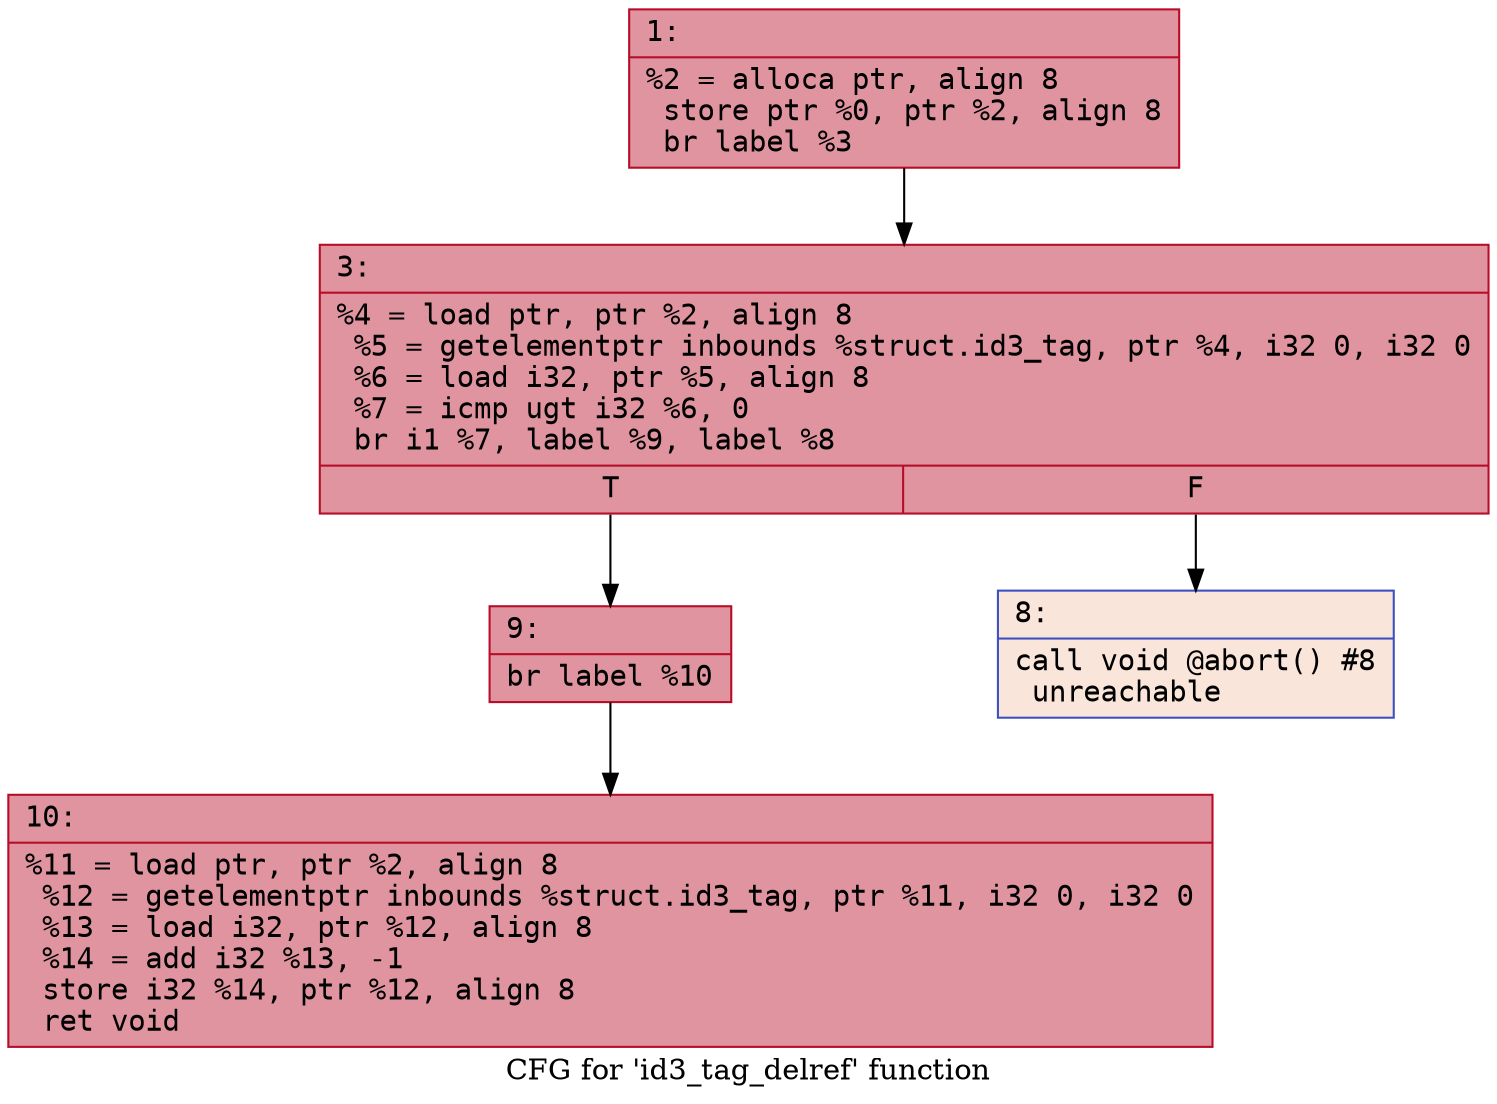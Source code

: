 digraph "CFG for 'id3_tag_delref' function" {
	label="CFG for 'id3_tag_delref' function";

	Node0x600001492b70 [shape=record,color="#b70d28ff", style=filled, fillcolor="#b70d2870" fontname="Courier",label="{1:\l|  %2 = alloca ptr, align 8\l  store ptr %0, ptr %2, align 8\l  br label %3\l}"];
	Node0x600001492b70 -> Node0x600001492bc0[tooltip="1 -> 3\nProbability 100.00%" ];
	Node0x600001492bc0 [shape=record,color="#b70d28ff", style=filled, fillcolor="#b70d2870" fontname="Courier",label="{3:\l|  %4 = load ptr, ptr %2, align 8\l  %5 = getelementptr inbounds %struct.id3_tag, ptr %4, i32 0, i32 0\l  %6 = load i32, ptr %5, align 8\l  %7 = icmp ugt i32 %6, 0\l  br i1 %7, label %9, label %8\l|{<s0>T|<s1>F}}"];
	Node0x600001492bc0:s0 -> Node0x600001492c60[tooltip="3 -> 9\nProbability 100.00%" ];
	Node0x600001492bc0:s1 -> Node0x600001492c10[tooltip="3 -> 8\nProbability 0.00%" ];
	Node0x600001492c10 [shape=record,color="#3d50c3ff", style=filled, fillcolor="#f4c5ad70" fontname="Courier",label="{8:\l|  call void @abort() #8\l  unreachable\l}"];
	Node0x600001492c60 [shape=record,color="#b70d28ff", style=filled, fillcolor="#b70d2870" fontname="Courier",label="{9:\l|  br label %10\l}"];
	Node0x600001492c60 -> Node0x600001492cb0[tooltip="9 -> 10\nProbability 100.00%" ];
	Node0x600001492cb0 [shape=record,color="#b70d28ff", style=filled, fillcolor="#b70d2870" fontname="Courier",label="{10:\l|  %11 = load ptr, ptr %2, align 8\l  %12 = getelementptr inbounds %struct.id3_tag, ptr %11, i32 0, i32 0\l  %13 = load i32, ptr %12, align 8\l  %14 = add i32 %13, -1\l  store i32 %14, ptr %12, align 8\l  ret void\l}"];
}
